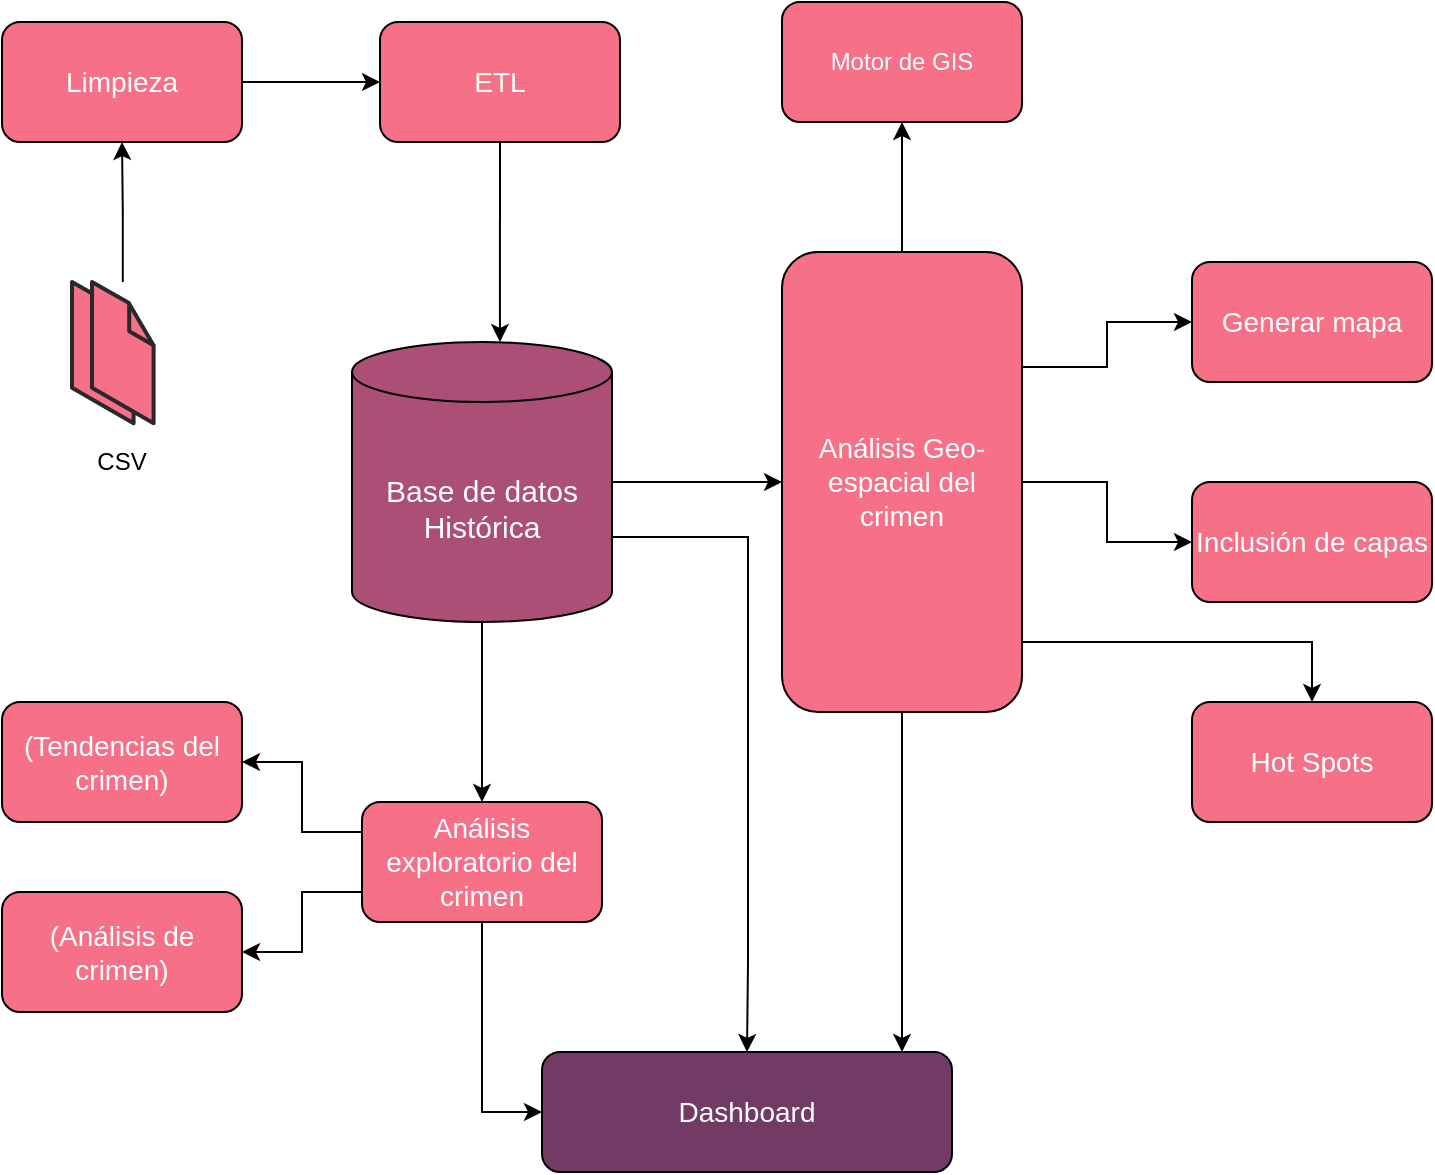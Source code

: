 <mxfile version="18.0.1" type="device"><diagram id="wEd-vLXHR8eGUl4TBlNk" name="Página-1"><mxGraphModel dx="1422" dy="857" grid="1" gridSize="10" guides="1" tooltips="1" connect="1" arrows="1" fold="1" page="1" pageScale="1" pageWidth="827" pageHeight="1169" math="0" shadow="0"><root><mxCell id="0"/><mxCell id="1" parent="0"/><mxCell id="PR-X52Kcu0OVOaQvkNOB-36" style="edgeStyle=orthogonalEdgeStyle;rounded=0;orthogonalLoop=1;jettySize=auto;html=1;exitX=0.5;exitY=1;exitDx=0;exitDy=0;entryX=0.569;entryY=0;entryDx=0;entryDy=0;entryPerimeter=0;fontColor=#FFFFFF;" edge="1" parent="1" source="nUpc6EYk9InrZIwnF9Ag-3" target="nUpc6EYk9InrZIwnF9Ag-5"><mxGeometry relative="1" as="geometry"/></mxCell><mxCell id="nUpc6EYk9InrZIwnF9Ag-3" value="ETL" style="rounded=1;whiteSpace=wrap;html=1;fillColor=#f67188;fontColor=#FFFFFF;fontSize=14;" parent="1" vertex="1"><mxGeometry x="354" y="90" width="120" height="60" as="geometry"/></mxCell><mxCell id="PR-X52Kcu0OVOaQvkNOB-13" style="edgeStyle=orthogonalEdgeStyle;rounded=0;orthogonalLoop=1;jettySize=auto;html=1;exitX=0.5;exitY=1;exitDx=0;exitDy=0;exitPerimeter=0;entryX=0.5;entryY=0;entryDx=0;entryDy=0;" edge="1" parent="1" source="nUpc6EYk9InrZIwnF9Ag-5" target="PR-X52Kcu0OVOaQvkNOB-11"><mxGeometry relative="1" as="geometry"/></mxCell><mxCell id="PR-X52Kcu0OVOaQvkNOB-19" style="edgeStyle=orthogonalEdgeStyle;rounded=0;orthogonalLoop=1;jettySize=auto;html=1;exitX=1;exitY=0.5;exitDx=0;exitDy=0;exitPerimeter=0;entryX=0;entryY=0.5;entryDx=0;entryDy=0;" edge="1" parent="1" source="nUpc6EYk9InrZIwnF9Ag-5" target="PR-X52Kcu0OVOaQvkNOB-18"><mxGeometry relative="1" as="geometry"/></mxCell><mxCell id="PR-X52Kcu0OVOaQvkNOB-32" style="edgeStyle=orthogonalEdgeStyle;rounded=0;orthogonalLoop=1;jettySize=auto;html=1;exitX=1;exitY=0;exitDx=0;exitDy=97.5;exitPerimeter=0;entryX=0.5;entryY=0;entryDx=0;entryDy=0;fontColor=#FFFFFF;" edge="1" parent="1" source="nUpc6EYk9InrZIwnF9Ag-5" target="nUpc6EYk9InrZIwnF9Ag-21"><mxGeometry relative="1" as="geometry"><Array as="points"><mxPoint x="538" y="348"/><mxPoint x="538" y="560"/></Array></mxGeometry></mxCell><mxCell id="nUpc6EYk9InrZIwnF9Ag-5" value="&lt;font style=&quot;font-size: 15px;&quot;&gt;Base de datos &lt;br style=&quot;font-size: 15px;&quot;&gt;Histórica&lt;/font&gt;" style="shape=cylinder3;whiteSpace=wrap;html=1;boundedLbl=1;backgroundOutline=1;size=15;fontColor=#FFFFFF;fillColor=#AB4F77;fontSize=15;" parent="1" vertex="1"><mxGeometry x="340" y="250" width="130" height="140" as="geometry"/></mxCell><mxCell id="nUpc6EYk9InrZIwnF9Ag-21" value="Dashboard" style="rounded=1;whiteSpace=wrap;html=1;fontSize=14;fontColor=#FFFFFF;fillColor=#723b66;" parent="1" vertex="1"><mxGeometry x="435" y="605" width="205" height="60" as="geometry"/></mxCell><mxCell id="PR-X52Kcu0OVOaQvkNOB-7" value="" style="group" vertex="1" connectable="0" parent="1"><mxGeometry x="195" y="220" width="60" height="104.7" as="geometry"/></mxCell><mxCell id="PR-X52Kcu0OVOaQvkNOB-4" value="" style="group" vertex="1" connectable="0" parent="PR-X52Kcu0OVOaQvkNOB-7"><mxGeometry x="5" width="40.8" height="70.6" as="geometry"/></mxCell><mxCell id="PR-X52Kcu0OVOaQvkNOB-2" value="" style="verticalLabelPosition=bottom;html=1;verticalAlign=top;strokeWidth=1;align=center;outlineConnect=0;dashed=0;outlineConnect=0;shape=mxgraph.aws3d.file;aspect=fixed;strokeColor=#292929;fillColor=#F67188;" vertex="1" parent="PR-X52Kcu0OVOaQvkNOB-4"><mxGeometry width="30.8" height="70.6" as="geometry"/></mxCell><mxCell id="PR-X52Kcu0OVOaQvkNOB-3" value="" style="verticalLabelPosition=bottom;html=1;verticalAlign=top;strokeWidth=1;align=center;outlineConnect=0;dashed=0;outlineConnect=0;shape=mxgraph.aws3d.file;aspect=fixed;strokeColor=#292929;fillColor=#F67188;" vertex="1" parent="PR-X52Kcu0OVOaQvkNOB-4"><mxGeometry x="10" width="30.8" height="70.6" as="geometry"/></mxCell><mxCell id="PR-X52Kcu0OVOaQvkNOB-6" value="CSV" style="text;html=1;strokeColor=none;fillColor=none;align=center;verticalAlign=middle;whiteSpace=wrap;rounded=0;" vertex="1" parent="PR-X52Kcu0OVOaQvkNOB-7"><mxGeometry y="74.7" width="60" height="30" as="geometry"/></mxCell><mxCell id="PR-X52Kcu0OVOaQvkNOB-35" style="edgeStyle=orthogonalEdgeStyle;rounded=0;orthogonalLoop=1;jettySize=auto;html=1;exitX=1;exitY=0.5;exitDx=0;exitDy=0;entryX=0;entryY=0.5;entryDx=0;entryDy=0;fontColor=#FFFFFF;" edge="1" parent="1" source="PR-X52Kcu0OVOaQvkNOB-9" target="nUpc6EYk9InrZIwnF9Ag-3"><mxGeometry relative="1" as="geometry"/></mxCell><mxCell id="PR-X52Kcu0OVOaQvkNOB-9" value="Limpieza" style="rounded=1;whiteSpace=wrap;html=1;fontSize=14;fontColor=#FFFFFF;fillColor=#F67188;" vertex="1" parent="1"><mxGeometry x="165" y="90.0" width="120" height="60" as="geometry"/></mxCell><mxCell id="PR-X52Kcu0OVOaQvkNOB-16" style="edgeStyle=orthogonalEdgeStyle;rounded=0;orthogonalLoop=1;jettySize=auto;html=1;exitX=0;exitY=0.25;exitDx=0;exitDy=0;" edge="1" parent="1" source="PR-X52Kcu0OVOaQvkNOB-11" target="PR-X52Kcu0OVOaQvkNOB-14"><mxGeometry relative="1" as="geometry"/></mxCell><mxCell id="PR-X52Kcu0OVOaQvkNOB-17" style="edgeStyle=orthogonalEdgeStyle;rounded=0;orthogonalLoop=1;jettySize=auto;html=1;exitX=0.5;exitY=1;exitDx=0;exitDy=0;entryX=0;entryY=0.5;entryDx=0;entryDy=0;" edge="1" parent="1" source="PR-X52Kcu0OVOaQvkNOB-11" target="nUpc6EYk9InrZIwnF9Ag-21"><mxGeometry relative="1" as="geometry"/></mxCell><mxCell id="PR-X52Kcu0OVOaQvkNOB-33" style="edgeStyle=orthogonalEdgeStyle;rounded=0;orthogonalLoop=1;jettySize=auto;html=1;exitX=0;exitY=0.75;exitDx=0;exitDy=0;entryX=1;entryY=0.5;entryDx=0;entryDy=0;fontColor=#FFFFFF;" edge="1" parent="1" source="PR-X52Kcu0OVOaQvkNOB-11" target="PR-X52Kcu0OVOaQvkNOB-22"><mxGeometry relative="1" as="geometry"/></mxCell><mxCell id="PR-X52Kcu0OVOaQvkNOB-11" value="Análisis exploratorio del crimen" style="rounded=1;whiteSpace=wrap;html=1;fontSize=14;fontColor=#FFFFFF;fillColor=#F67188;" vertex="1" parent="1"><mxGeometry x="345" y="480" width="120" height="60" as="geometry"/></mxCell><mxCell id="PR-X52Kcu0OVOaQvkNOB-14" value="(Tendencias del crimen)" style="rounded=1;whiteSpace=wrap;html=1;fontSize=14;fontColor=#FFFFFF;fillColor=#F67188;" vertex="1" parent="1"><mxGeometry x="165" y="430" width="120" height="60" as="geometry"/></mxCell><mxCell id="PR-X52Kcu0OVOaQvkNOB-21" style="edgeStyle=orthogonalEdgeStyle;rounded=0;orthogonalLoop=1;jettySize=auto;html=1;exitX=0.5;exitY=0;exitDx=0;exitDy=0;entryX=0.5;entryY=1;entryDx=0;entryDy=0;" edge="1" parent="1" source="PR-X52Kcu0OVOaQvkNOB-18" target="PR-X52Kcu0OVOaQvkNOB-20"><mxGeometry relative="1" as="geometry"/></mxCell><mxCell id="PR-X52Kcu0OVOaQvkNOB-24" style="edgeStyle=orthogonalEdgeStyle;rounded=0;orthogonalLoop=1;jettySize=auto;html=1;exitX=0.5;exitY=1;exitDx=0;exitDy=0;fontColor=#FFFFFF;" edge="1" parent="1" source="PR-X52Kcu0OVOaQvkNOB-18" target="nUpc6EYk9InrZIwnF9Ag-21"><mxGeometry relative="1" as="geometry"><Array as="points"><mxPoint x="615" y="540"/><mxPoint x="615" y="540"/></Array></mxGeometry></mxCell><mxCell id="PR-X52Kcu0OVOaQvkNOB-27" style="edgeStyle=orthogonalEdgeStyle;rounded=0;orthogonalLoop=1;jettySize=auto;html=1;exitX=1;exitY=0.25;exitDx=0;exitDy=0;fontColor=#FFFFFF;" edge="1" parent="1" source="PR-X52Kcu0OVOaQvkNOB-18" target="PR-X52Kcu0OVOaQvkNOB-25"><mxGeometry relative="1" as="geometry"/></mxCell><mxCell id="PR-X52Kcu0OVOaQvkNOB-29" style="edgeStyle=orthogonalEdgeStyle;rounded=0;orthogonalLoop=1;jettySize=auto;html=1;exitX=1;exitY=0.5;exitDx=0;exitDy=0;entryX=0;entryY=0.5;entryDx=0;entryDy=0;fontColor=#FFFFFF;" edge="1" parent="1" source="PR-X52Kcu0OVOaQvkNOB-18" target="PR-X52Kcu0OVOaQvkNOB-28"><mxGeometry relative="1" as="geometry"/></mxCell><mxCell id="PR-X52Kcu0OVOaQvkNOB-31" style="edgeStyle=orthogonalEdgeStyle;rounded=0;orthogonalLoop=1;jettySize=auto;html=1;exitX=1;exitY=0.75;exitDx=0;exitDy=0;fontColor=#FFFFFF;entryX=0.5;entryY=0;entryDx=0;entryDy=0;" edge="1" parent="1" source="PR-X52Kcu0OVOaQvkNOB-18" target="PR-X52Kcu0OVOaQvkNOB-30"><mxGeometry relative="1" as="geometry"><Array as="points"><mxPoint x="675" y="400"/><mxPoint x="820" y="400"/></Array></mxGeometry></mxCell><mxCell id="PR-X52Kcu0OVOaQvkNOB-18" value="Análisis Geo-espacial del crimen" style="rounded=1;whiteSpace=wrap;html=1;fontSize=14;fontColor=#FFFFFF;fillColor=#F67188;" vertex="1" parent="1"><mxGeometry x="555" y="205" width="120" height="230" as="geometry"/></mxCell><mxCell id="PR-X52Kcu0OVOaQvkNOB-20" value="Motor de GIS" style="rounded=1;whiteSpace=wrap;html=1;fillColor=#F67188;fontColor=#FFFFFF;" vertex="1" parent="1"><mxGeometry x="555" y="80" width="120" height="60" as="geometry"/></mxCell><mxCell id="PR-X52Kcu0OVOaQvkNOB-22" value="(Análisis de crimen)" style="rounded=1;whiteSpace=wrap;html=1;fontSize=14;fontColor=#FFFFFF;fillColor=#F67188;" vertex="1" parent="1"><mxGeometry x="165" y="525" width="120" height="60" as="geometry"/></mxCell><mxCell id="PR-X52Kcu0OVOaQvkNOB-25" value="Generar mapa" style="rounded=1;whiteSpace=wrap;html=1;fontSize=14;fontColor=#FFFFFF;fillColor=#F67188;" vertex="1" parent="1"><mxGeometry x="760" y="210" width="120" height="60" as="geometry"/></mxCell><mxCell id="PR-X52Kcu0OVOaQvkNOB-28" value="Inclusión de capas" style="rounded=1;whiteSpace=wrap;html=1;fontSize=14;fontColor=#FFFFFF;fillColor=#F67188;" vertex="1" parent="1"><mxGeometry x="760" y="320" width="120" height="60" as="geometry"/></mxCell><mxCell id="PR-X52Kcu0OVOaQvkNOB-30" value="Hot Spots" style="rounded=1;whiteSpace=wrap;html=1;fontSize=14;fontColor=#FFFFFF;fillColor=#F67188;" vertex="1" parent="1"><mxGeometry x="760" y="430" width="120" height="60" as="geometry"/></mxCell><mxCell id="PR-X52Kcu0OVOaQvkNOB-34" style="edgeStyle=orthogonalEdgeStyle;rounded=0;orthogonalLoop=1;jettySize=auto;html=1;fontColor=#FFFFFF;" edge="1" parent="1" source="PR-X52Kcu0OVOaQvkNOB-3" target="PR-X52Kcu0OVOaQvkNOB-9"><mxGeometry relative="1" as="geometry"/></mxCell></root></mxGraphModel></diagram></mxfile>